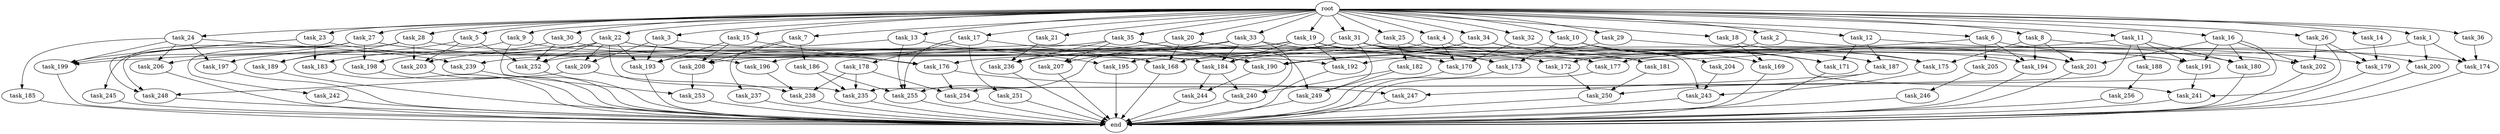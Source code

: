 digraph G {
  task_12 [size="2.048000"];
  task_199 [size="3058016714.752000"];
  task_36 [size="2.048000"];
  task_253 [size="1529008357.376000"];
  task_19 [size="2.048000"];
  task_249 [size="1992864825.344000"];
  task_196 [size="1047972020.224000"];
  root [size="0.000000"];
  task_10 [size="2.048000"];
  task_168 [size="1889785610.240000"];
  task_18 [size="2.048000"];
  task_1 [size="2.048000"];
  task_189 [size="1992864825.344000"];
  task_183 [size="584115552.256000"];
  task_4 [size="2.048000"];
  task_33 [size="2.048000"];
  task_235 [size="2233382993.920000"];
  task_22 [size="2.048000"];
  task_205 [size="1099511627.776000"];
  task_15 [size="2.048000"];
  task_5 [size="2.048000"];
  end [size="0.000000"];
  task_206 [size="1529008357.376000"];
  task_246 [size="1391569403.904000"];
  task_14 [size="2.048000"];
  task_256 [size="154618822.656000"];
  task_244 [size="429496729.600000"];
  task_252 [size="1013612281.856000"];
  task_241 [size="3435973836.800000"];
  task_16 [size="2.048000"];
  task_7 [size="2.048000"];
  task_242 [size="1717986918.400000"];
  task_27 [size="2.048000"];
  task_203 [size="2061584302.080000"];
  task_26 [size="2.048000"];
  task_177 [size="223338299.392000"];
  task_239 [size="1717986918.400000"];
  task_209 [size="584115552.256000"];
  task_254 [size="3728031612.928000"];
  task_176 [size="2216203124.736000"];
  task_30 [size="2.048000"];
  task_245 [size="429496729.600000"];
  task_172 [size="1821066133.504000"];
  task_200 [size="910533066.752000"];
  task_171 [size="4157528342.528000"];
  task_197 [size="1254130450.432000"];
  task_179 [size="3246995275.776000"];
  task_255 [size="3246995275.776000"];
  task_173 [size="2164663517.184000"];
  task_192 [size="2989297238.016000"];
  task_204 [size="1391569403.904000"];
  task_201 [size="3831110828.032000"];
  task_17 [size="2.048000"];
  task_169 [size="2336462209.024000"];
  task_236 [size="1529008357.376000"];
  task_31 [size="2.048000"];
  task_170 [size="3195455668.224000"];
  task_193 [size="2370821947.392000"];
  task_194 [size="2095944040.448000"];
  task_2 [size="2.048000"];
  task_207 [size="1254130450.432000"];
  task_237 [size="841813590.016000"];
  task_35 [size="2.048000"];
  task_3 [size="2.048000"];
  task_187 [size="2783138807.808000"];
  task_247 [size="2559800508.416000"];
  task_181 [size="618475290.624000"];
  task_184 [size="5308579577.856000"];
  task_8 [size="2.048000"];
  task_191 [size="3075196583.936000"];
  task_25 [size="2.048000"];
  task_198 [size="858993459.200000"];
  task_21 [size="2.048000"];
  task_28 [size="2.048000"];
  task_175 [size="1889785610.240000"];
  task_182 [size="154618822.656000"];
  task_23 [size="2.048000"];
  task_190 [size="4071628996.608000"];
  task_6 [size="2.048000"];
  task_32 [size="2.048000"];
  task_188 [size="1391569403.904000"];
  task_250 [size="4277787426.816000"];
  task_20 [size="2.048000"];
  task_243 [size="1202590842.880000"];
  task_238 [size="962072674.304000"];
  task_9 [size="2.048000"];
  task_180 [size="3624952397.824000"];
  task_248 [size="927712935.936000"];
  task_195 [size="687194767.360000"];
  task_185 [size="1099511627.776000"];
  task_186 [size="841813590.016000"];
  task_34 [size="2.048000"];
  task_240 [size="584115552.256000"];
  task_202 [size="3040836845.568000"];
  task_29 [size="2.048000"];
  task_174 [size="566935683.072000"];
  task_178 [size="841813590.016000"];
  task_13 [size="2.048000"];
  task_251 [size="841813590.016000"];
  task_24 [size="2.048000"];
  task_208 [size="1529008357.376000"];
  task_11 [size="2.048000"];

  task_12 -> task_180 [size="679477248.000000"];
  task_12 -> task_187 [size="679477248.000000"];
  task_12 -> task_171 [size="679477248.000000"];
  task_199 -> end [size="1.000000"];
  task_36 -> task_174 [size="33554432.000000"];
  task_253 -> end [size="1.000000"];
  task_19 -> task_184 [size="838860800.000000"];
  task_19 -> task_169 [size="838860800.000000"];
  task_19 -> task_255 [size="838860800.000000"];
  task_19 -> task_170 [size="838860800.000000"];
  task_19 -> task_192 [size="838860800.000000"];
  task_19 -> task_193 [size="838860800.000000"];
  task_249 -> end [size="1.000000"];
  task_196 -> task_238 [size="134217728.000000"];
  root -> task_12 [size="1.000000"];
  root -> task_35 [size="1.000000"];
  root -> task_14 [size="1.000000"];
  root -> task_36 [size="1.000000"];
  root -> task_6 [size="1.000000"];
  root -> task_32 [size="1.000000"];
  root -> task_19 [size="1.000000"];
  root -> task_20 [size="1.000000"];
  root -> task_16 [size="1.000000"];
  root -> task_9 [size="1.000000"];
  root -> task_31 [size="1.000000"];
  root -> task_10 [size="1.000000"];
  root -> task_1 [size="1.000000"];
  root -> task_18 [size="1.000000"];
  root -> task_5 [size="1.000000"];
  root -> task_2 [size="1.000000"];
  root -> task_4 [size="1.000000"];
  root -> task_27 [size="1.000000"];
  root -> task_11 [size="1.000000"];
  root -> task_23 [size="1.000000"];
  root -> task_3 [size="1.000000"];
  root -> task_26 [size="1.000000"];
  root -> task_7 [size="1.000000"];
  root -> task_34 [size="1.000000"];
  root -> task_17 [size="1.000000"];
  root -> task_33 [size="1.000000"];
  root -> task_15 [size="1.000000"];
  root -> task_22 [size="1.000000"];
  root -> task_29 [size="1.000000"];
  root -> task_8 [size="1.000000"];
  root -> task_30 [size="1.000000"];
  root -> task_13 [size="1.000000"];
  root -> task_25 [size="1.000000"];
  root -> task_24 [size="1.000000"];
  root -> task_21 [size="1.000000"];
  root -> task_28 [size="1.000000"];
  task_10 -> task_187 [size="679477248.000000"];
  task_10 -> task_173 [size="679477248.000000"];
  task_10 -> task_204 [size="679477248.000000"];
  task_168 -> end [size="1.000000"];
  task_18 -> task_175 [size="301989888.000000"];
  task_18 -> task_169 [size="301989888.000000"];
  task_1 -> task_177 [size="33554432.000000"];
  task_1 -> task_174 [size="33554432.000000"];
  task_1 -> task_200 [size="33554432.000000"];
  task_189 -> end [size="1.000000"];
  task_183 -> end [size="1.000000"];
  task_4 -> task_170 [size="209715200.000000"];
  task_4 -> task_175 [size="209715200.000000"];
  task_4 -> task_168 [size="209715200.000000"];
  task_33 -> task_252 [size="75497472.000000"];
  task_33 -> task_240 [size="75497472.000000"];
  task_33 -> task_184 [size="75497472.000000"];
  task_33 -> task_173 [size="75497472.000000"];
  task_33 -> task_207 [size="75497472.000000"];
  task_235 -> end [size="1.000000"];
  task_22 -> task_183 [size="75497472.000000"];
  task_22 -> task_197 [size="75497472.000000"];
  task_22 -> task_235 [size="75497472.000000"];
  task_22 -> task_252 [size="75497472.000000"];
  task_22 -> task_190 [size="75497472.000000"];
  task_22 -> task_193 [size="75497472.000000"];
  task_22 -> task_209 [size="75497472.000000"];
  task_22 -> task_177 [size="75497472.000000"];
  task_205 -> task_246 [size="679477248.000000"];
  task_15 -> task_208 [size="33554432.000000"];
  task_15 -> task_176 [size="33554432.000000"];
  task_15 -> task_193 [size="33554432.000000"];
  task_5 -> task_252 [size="134217728.000000"];
  task_5 -> task_203 [size="134217728.000000"];
  task_5 -> task_189 [size="134217728.000000"];
  task_206 -> end [size="1.000000"];
  task_246 -> end [size="1.000000"];
  task_14 -> task_179 [size="209715200.000000"];
  task_256 -> end [size="1.000000"];
  task_244 -> end [size="1.000000"];
  task_252 -> end [size="1.000000"];
  task_241 -> end [size="1.000000"];
  task_16 -> task_180 [size="411041792.000000"];
  task_16 -> task_201 [size="411041792.000000"];
  task_16 -> task_202 [size="411041792.000000"];
  task_16 -> task_191 [size="411041792.000000"];
  task_16 -> task_235 [size="411041792.000000"];
  task_7 -> task_208 [size="411041792.000000"];
  task_7 -> task_186 [size="411041792.000000"];
  task_7 -> task_237 [size="411041792.000000"];
  task_242 -> end [size="1.000000"];
  task_27 -> task_199 [size="209715200.000000"];
  task_27 -> task_245 [size="209715200.000000"];
  task_27 -> task_172 [size="209715200.000000"];
  task_27 -> task_248 [size="209715200.000000"];
  task_27 -> task_192 [size="209715200.000000"];
  task_27 -> task_198 [size="209715200.000000"];
  task_203 -> end [size="1.000000"];
  task_26 -> task_241 [size="536870912.000000"];
  task_26 -> task_202 [size="536870912.000000"];
  task_26 -> task_179 [size="536870912.000000"];
  task_177 -> end [size="1.000000"];
  task_239 -> end [size="1.000000"];
  task_209 -> task_248 [size="33554432.000000"];
  task_209 -> task_238 [size="33554432.000000"];
  task_254 -> end [size="1.000000"];
  task_176 -> task_247 [size="838860800.000000"];
  task_176 -> task_254 [size="838860800.000000"];
  task_30 -> task_252 [size="209715200.000000"];
  task_30 -> task_198 [size="209715200.000000"];
  task_30 -> task_176 [size="209715200.000000"];
  task_245 -> end [size="1.000000"];
  task_172 -> task_250 [size="838860800.000000"];
  task_200 -> end [size="1.000000"];
  task_171 -> end [size="1.000000"];
  task_197 -> end [size="1.000000"];
  task_179 -> end [size="1.000000"];
  task_255 -> end [size="1.000000"];
  task_173 -> end [size="1.000000"];
  task_192 -> end [size="1.000000"];
  task_204 -> task_243 [size="209715200.000000"];
  task_201 -> end [size="1.000000"];
  task_17 -> task_168 [size="411041792.000000"];
  task_17 -> task_251 [size="411041792.000000"];
  task_17 -> task_178 [size="411041792.000000"];
  task_17 -> task_255 [size="411041792.000000"];
  task_169 -> end [size="1.000000"];
  task_236 -> end [size="1.000000"];
  task_31 -> task_249 [size="301989888.000000"];
  task_31 -> task_196 [size="301989888.000000"];
  task_31 -> task_173 [size="301989888.000000"];
  task_31 -> task_195 [size="301989888.000000"];
  task_31 -> task_243 [size="301989888.000000"];
  task_31 -> task_208 [size="301989888.000000"];
  task_31 -> task_241 [size="301989888.000000"];
  task_31 -> task_181 [size="301989888.000000"];
  task_31 -> task_171 [size="301989888.000000"];
  task_170 -> end [size="1.000000"];
  task_193 -> end [size="1.000000"];
  task_194 -> end [size="1.000000"];
  task_2 -> task_176 [size="838860800.000000"];
  task_2 -> task_179 [size="838860800.000000"];
  task_207 -> end [size="1.000000"];
  task_237 -> end [size="1.000000"];
  task_35 -> task_236 [size="536870912.000000"];
  task_35 -> task_190 [size="536870912.000000"];
  task_35 -> task_207 [size="536870912.000000"];
  task_35 -> task_199 [size="536870912.000000"];
  task_35 -> task_249 [size="536870912.000000"];
  task_3 -> task_209 [size="209715200.000000"];
  task_3 -> task_174 [size="209715200.000000"];
  task_3 -> task_193 [size="209715200.000000"];
  task_187 -> task_247 [size="411041792.000000"];
  task_187 -> task_250 [size="411041792.000000"];
  task_247 -> end [size="1.000000"];
  task_181 -> task_250 [size="838860800.000000"];
  task_184 -> task_240 [size="75497472.000000"];
  task_184 -> task_244 [size="75497472.000000"];
  task_8 -> task_201 [size="411041792.000000"];
  task_8 -> task_175 [size="411041792.000000"];
  task_8 -> task_194 [size="411041792.000000"];
  task_8 -> task_200 [size="411041792.000000"];
  task_191 -> task_241 [size="838860800.000000"];
  task_25 -> task_236 [size="75497472.000000"];
  task_25 -> task_182 [size="75497472.000000"];
  task_25 -> task_194 [size="75497472.000000"];
  task_198 -> end [size="1.000000"];
  task_21 -> task_236 [size="134217728.000000"];
  task_28 -> task_184 [size="838860800.000000"];
  task_28 -> task_203 [size="838860800.000000"];
  task_28 -> task_242 [size="838860800.000000"];
  task_28 -> task_189 [size="838860800.000000"];
  task_175 -> task_243 [size="75497472.000000"];
  task_182 -> task_240 [size="134217728.000000"];
  task_182 -> task_249 [size="134217728.000000"];
  task_23 -> task_183 [size="209715200.000000"];
  task_23 -> task_248 [size="209715200.000000"];
  task_23 -> task_196 [size="209715200.000000"];
  task_23 -> task_199 [size="209715200.000000"];
  task_190 -> task_244 [size="134217728.000000"];
  task_6 -> task_205 [size="536870912.000000"];
  task_6 -> task_190 [size="536870912.000000"];
  task_6 -> task_202 [size="536870912.000000"];
  task_6 -> task_194 [size="536870912.000000"];
  task_32 -> task_170 [size="209715200.000000"];
  task_32 -> task_171 [size="209715200.000000"];
  task_188 -> task_256 [size="75497472.000000"];
  task_250 -> end [size="1.000000"];
  task_20 -> task_170 [size="301989888.000000"];
  task_20 -> task_168 [size="301989888.000000"];
  task_20 -> task_239 [size="301989888.000000"];
  task_243 -> end [size="1.000000"];
  task_238 -> end [size="1.000000"];
  task_9 -> task_201 [size="209715200.000000"];
  task_9 -> task_206 [size="209715200.000000"];
  task_9 -> task_253 [size="209715200.000000"];
  task_180 -> end [size="1.000000"];
  task_248 -> end [size="1.000000"];
  task_195 -> end [size="1.000000"];
  task_185 -> end [size="1.000000"];
  task_186 -> task_235 [size="301989888.000000"];
  task_186 -> task_255 [size="301989888.000000"];
  task_34 -> task_201 [size="838860800.000000"];
  task_34 -> task_190 [size="838860800.000000"];
  task_34 -> task_184 [size="838860800.000000"];
  task_34 -> task_171 [size="838860800.000000"];
  task_240 -> end [size="1.000000"];
  task_202 -> end [size="1.000000"];
  task_29 -> task_192 [size="411041792.000000"];
  task_29 -> task_191 [size="411041792.000000"];
  task_174 -> end [size="1.000000"];
  task_178 -> task_235 [size="301989888.000000"];
  task_178 -> task_238 [size="301989888.000000"];
  task_178 -> task_254 [size="301989888.000000"];
  task_13 -> task_195 [size="33554432.000000"];
  task_13 -> task_203 [size="33554432.000000"];
  task_13 -> task_255 [size="33554432.000000"];
  task_251 -> end [size="1.000000"];
  task_24 -> task_197 [size="536870912.000000"];
  task_24 -> task_239 [size="536870912.000000"];
  task_24 -> task_199 [size="536870912.000000"];
  task_24 -> task_185 [size="536870912.000000"];
  task_24 -> task_206 [size="536870912.000000"];
  task_208 -> task_253 [size="536870912.000000"];
  task_11 -> task_180 [size="679477248.000000"];
  task_11 -> task_172 [size="679477248.000000"];
  task_11 -> task_188 [size="679477248.000000"];
  task_11 -> task_191 [size="679477248.000000"];
  task_11 -> task_254 [size="679477248.000000"];
}
